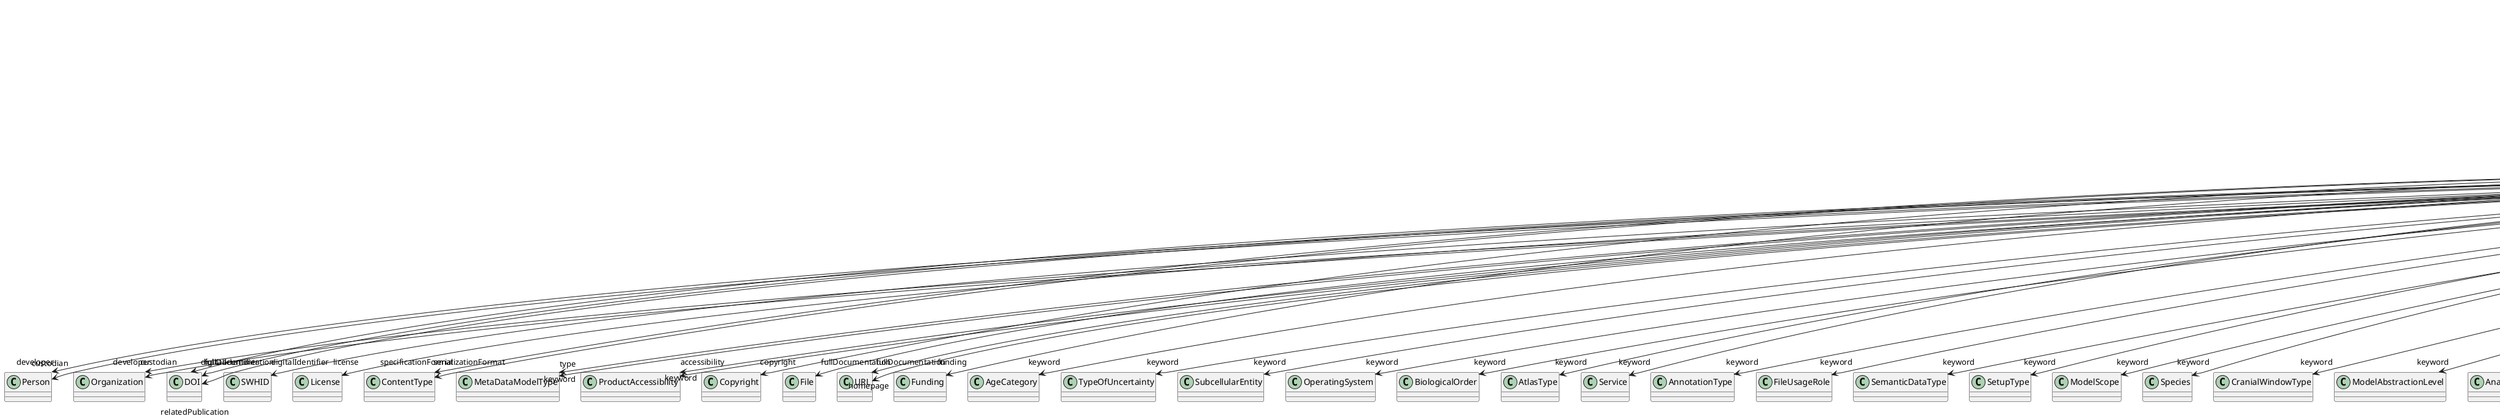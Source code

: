 @startuml
class MetaDataModelVersion {
+developer
+digitalIdentifier
+isAlternativeVersionOf
+isNewVersionOf
+license
+serializationFormat
+specificationFormat
+type
+accessibility
+copyright
+custodian
+description
+fullDocumentation
+fullName
+funding
+homepage
+howToCite
+keyword
+otherContribution
+relatedPublication
+releaseDate
+repository
+shortName
+supportChannel
+versionIdentifier
+versionInnovation

}
MetaDataModelVersion -d-> "developer" Person
MetaDataModelVersion -d-> "developer" Organization
MetaDataModelVersion -d-> "digitalIdentifier" DOI
MetaDataModelVersion -d-> "digitalIdentifier" SWHID
MetaDataModelVersion -d-> "isAlternativeVersionOf" MetaDataModelVersion
MetaDataModelVersion -d-> "isNewVersionOf" MetaDataModelVersion
MetaDataModelVersion -d-> "license" License
MetaDataModelVersion -d-> "serializationFormat" ContentType
MetaDataModelVersion -d-> "specificationFormat" ContentType
MetaDataModelVersion -d-> "type" MetaDataModelType
MetaDataModelVersion -d-> "accessibility" ProductAccessibility
MetaDataModelVersion -d-> "copyright" Copyright
MetaDataModelVersion -d-> "custodian" Person
MetaDataModelVersion -d-> "custodian" Organization
MetaDataModelVersion -d-> "fullDocumentation" DOI
MetaDataModelVersion -d-> "fullDocumentation" File
MetaDataModelVersion -d-> "fullDocumentation" URL
MetaDataModelVersion -d-> "funding" Funding
MetaDataModelVersion -d-> "homepage" URL
MetaDataModelVersion -d-> "keyword" AgeCategory
MetaDataModelVersion -d-> "keyword" TypeOfUncertainty
MetaDataModelVersion -d-> "keyword" SubcellularEntity
MetaDataModelVersion -d-> "keyword" OperatingSystem
MetaDataModelVersion -d-> "keyword" BiologicalOrder
MetaDataModelVersion -d-> "keyword" AtlasType
MetaDataModelVersion -d-> "keyword" Service
MetaDataModelVersion -d-> "keyword" AnnotationType
MetaDataModelVersion -d-> "keyword" FileUsageRole
MetaDataModelVersion -d-> "keyword" SemanticDataType
MetaDataModelVersion -d-> "keyword" SetupType
MetaDataModelVersion -d-> "keyword" ProductAccessibility
MetaDataModelVersion -d-> "keyword" ModelScope
MetaDataModelVersion -d-> "keyword" Species
MetaDataModelVersion -d-> "keyword" CranialWindowType
MetaDataModelVersion -d-> "keyword" ModelAbstractionLevel
MetaDataModelVersion -d-> "keyword" AnatomicalAxesOrientation
MetaDataModelVersion -d-> "keyword" MetaDataModelType
MetaDataModelVersion -d-> "keyword" DataType
MetaDataModelVersion -d-> "keyword" SubjectAttribute
MetaDataModelVersion -d-> "keyword" FileRepositoryType
MetaDataModelVersion -d-> "keyword" PatchClampVariation
MetaDataModelVersion -d-> "keyword" UBERONParcellation
MetaDataModelVersion -d-> "keyword" Technique
MetaDataModelVersion -d-> "keyword" BreedingType
MetaDataModelVersion -d-> "keyword" Handedness
MetaDataModelVersion -d-> "keyword" ProgrammingLanguage
MetaDataModelVersion -d-> "keyword" UnitOfMeasurement
MetaDataModelVersion -d-> "keyword" TermSuggestion
MetaDataModelVersion -d-> "keyword" OperatingDevice
MetaDataModelVersion -d-> "keyword" DeviceType
MetaDataModelVersion -d-> "keyword" DiseaseModel
MetaDataModelVersion -d-> "keyword" TissueSampleType
MetaDataModelVersion -d-> "keyword" Laterality
MetaDataModelVersion -d-> "keyword" Disease
MetaDataModelVersion -d-> "keyword" SoftwareFeature
MetaDataModelVersion -d-> "keyword" QualitativeOverlap
MetaDataModelVersion -d-> "keyword" EthicsAssessment
MetaDataModelVersion -d-> "keyword" CellType
MetaDataModelVersion -d-> "keyword" Terminology
MetaDataModelVersion -d-> "keyword" DifferenceMeasure
MetaDataModelVersion -d-> "keyword" Language
MetaDataModelVersion -d-> "keyword" MeasuredQuantity
MetaDataModelVersion -d-> "keyword" BiologicalSex
MetaDataModelVersion -d-> "keyword" StimulusType
MetaDataModelVersion -d-> "keyword" TissueSampleAttribute
MetaDataModelVersion -d-> "keyword" SoftwareApplicationCategory
MetaDataModelVersion -d-> "keyword" CellCultureType
MetaDataModelVersion -d-> "keyword" ExperimentalApproach
MetaDataModelVersion -d-> "keyword" CriteriaQualityType
MetaDataModelVersion -d-> "keyword" MolecularEntity
MetaDataModelVersion -d-> "keyword" Organ
MetaDataModelVersion -d-> "keyword" ContributionType
MetaDataModelVersion -d-> "keyword" ActionStatusType
MetaDataModelVersion -d-> "keyword" FileBundleGrouping
MetaDataModelVersion -d-> "keyword" AnatomicalPlane
MetaDataModelVersion -d-> "keyword" ChemicalMixtureType
MetaDataModelVersion -d-> "keyword" PreparationType
MetaDataModelVersion -d-> "keyword" GeneticStrainType
MetaDataModelVersion -d-> "keyword" StimulationApproach
MetaDataModelVersion -d-> "otherContribution" Contribution
MetaDataModelVersion -d-> "relatedPublication" DOI
MetaDataModelVersion -d-> "relatedPublication" ISBN
MetaDataModelVersion -d-> "relatedPublication" HANDLE
MetaDataModelVersion -d-> "repository" FileRepository

@enduml